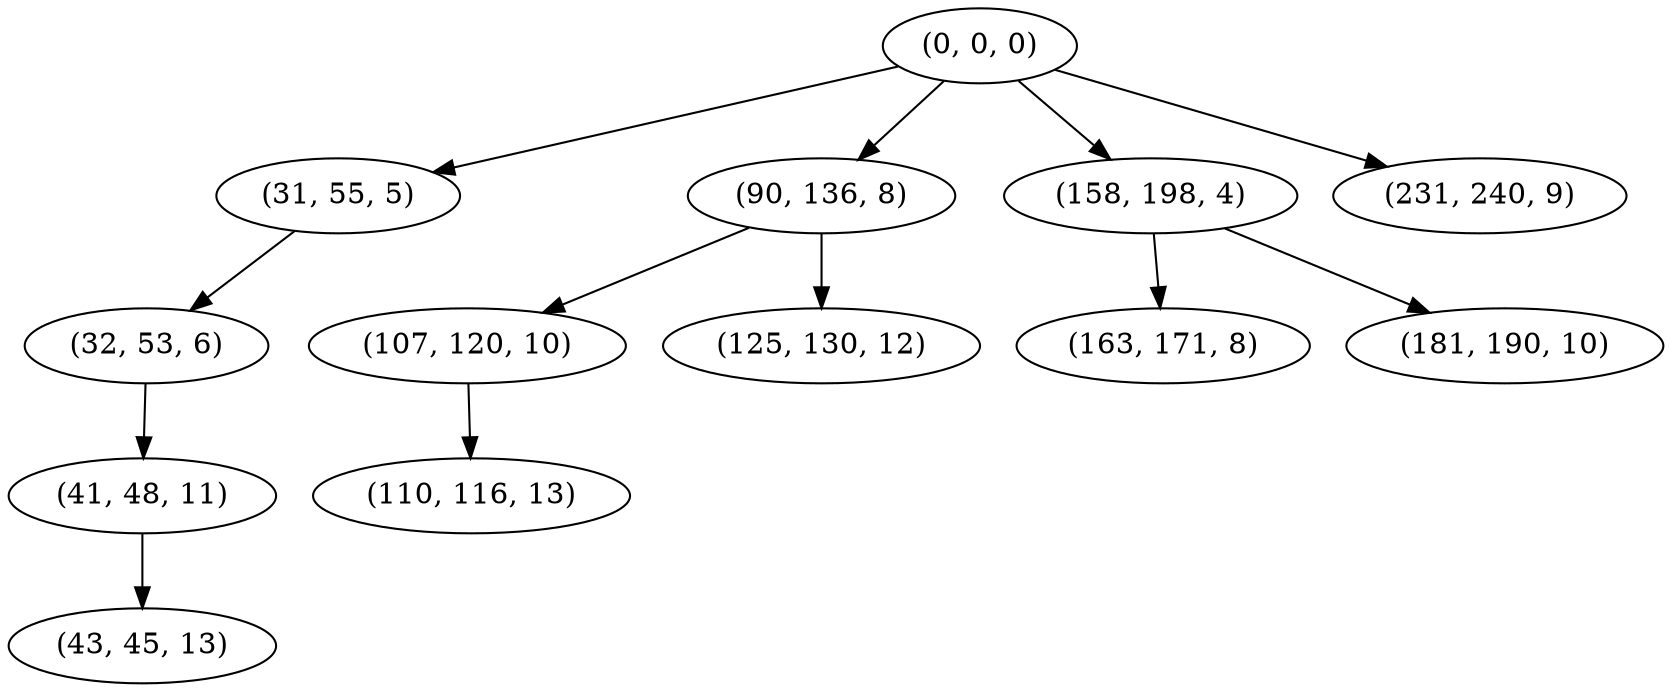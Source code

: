 digraph tree {
    "(0, 0, 0)";
    "(31, 55, 5)";
    "(32, 53, 6)";
    "(41, 48, 11)";
    "(43, 45, 13)";
    "(90, 136, 8)";
    "(107, 120, 10)";
    "(110, 116, 13)";
    "(125, 130, 12)";
    "(158, 198, 4)";
    "(163, 171, 8)";
    "(181, 190, 10)";
    "(231, 240, 9)";
    "(0, 0, 0)" -> "(31, 55, 5)";
    "(0, 0, 0)" -> "(90, 136, 8)";
    "(0, 0, 0)" -> "(158, 198, 4)";
    "(0, 0, 0)" -> "(231, 240, 9)";
    "(31, 55, 5)" -> "(32, 53, 6)";
    "(32, 53, 6)" -> "(41, 48, 11)";
    "(41, 48, 11)" -> "(43, 45, 13)";
    "(90, 136, 8)" -> "(107, 120, 10)";
    "(90, 136, 8)" -> "(125, 130, 12)";
    "(107, 120, 10)" -> "(110, 116, 13)";
    "(158, 198, 4)" -> "(163, 171, 8)";
    "(158, 198, 4)" -> "(181, 190, 10)";
}
